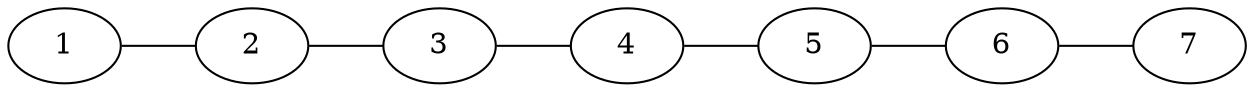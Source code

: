 strict graph {
    rankdir="LR";
    1 -- 2
    2 -- 3
    3 -- 4
    4 -- 5
    5 -- 6
    6 -- 7
}
